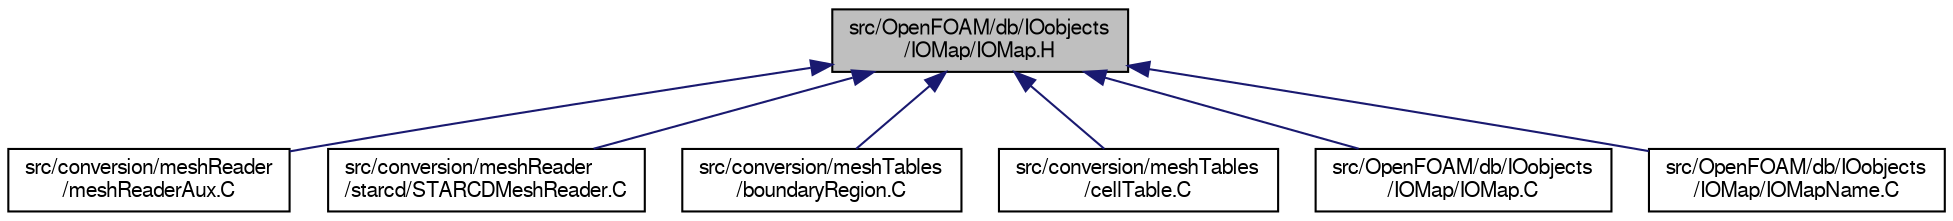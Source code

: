 digraph "src/OpenFOAM/db/IOobjects/IOMap/IOMap.H"
{
  bgcolor="transparent";
  edge [fontname="FreeSans",fontsize="10",labelfontname="FreeSans",labelfontsize="10"];
  node [fontname="FreeSans",fontsize="10",shape=record];
  Node69 [label="src/OpenFOAM/db/IOobjects\l/IOMap/IOMap.H",height=0.2,width=0.4,color="black", fillcolor="grey75", style="filled", fontcolor="black"];
  Node69 -> Node70 [dir="back",color="midnightblue",fontsize="10",style="solid",fontname="FreeSans"];
  Node70 [label="src/conversion/meshReader\l/meshReaderAux.C",height=0.2,width=0.4,color="black",URL="$a00197.html"];
  Node69 -> Node71 [dir="back",color="midnightblue",fontsize="10",style="solid",fontname="FreeSans"];
  Node71 [label="src/conversion/meshReader\l/starcd/STARCDMeshReader.C",height=0.2,width=0.4,color="black",URL="$a00200.html"];
  Node69 -> Node72 [dir="back",color="midnightblue",fontsize="10",style="solid",fontname="FreeSans"];
  Node72 [label="src/conversion/meshTables\l/boundaryRegion.C",height=0.2,width=0.4,color="black",URL="$a00206.html"];
  Node69 -> Node73 [dir="back",color="midnightblue",fontsize="10",style="solid",fontname="FreeSans"];
  Node73 [label="src/conversion/meshTables\l/cellTable.C",height=0.2,width=0.4,color="black",URL="$a00212.html"];
  Node69 -> Node74 [dir="back",color="midnightblue",fontsize="10",style="solid",fontname="FreeSans"];
  Node74 [label="src/OpenFOAM/db/IOobjects\l/IOMap/IOMap.C",height=0.2,width=0.4,color="black",URL="$a09041.html"];
  Node69 -> Node75 [dir="back",color="midnightblue",fontsize="10",style="solid",fontname="FreeSans"];
  Node75 [label="src/OpenFOAM/db/IOobjects\l/IOMap/IOMapName.C",height=0.2,width=0.4,color="black",URL="$a09047.html"];
}
